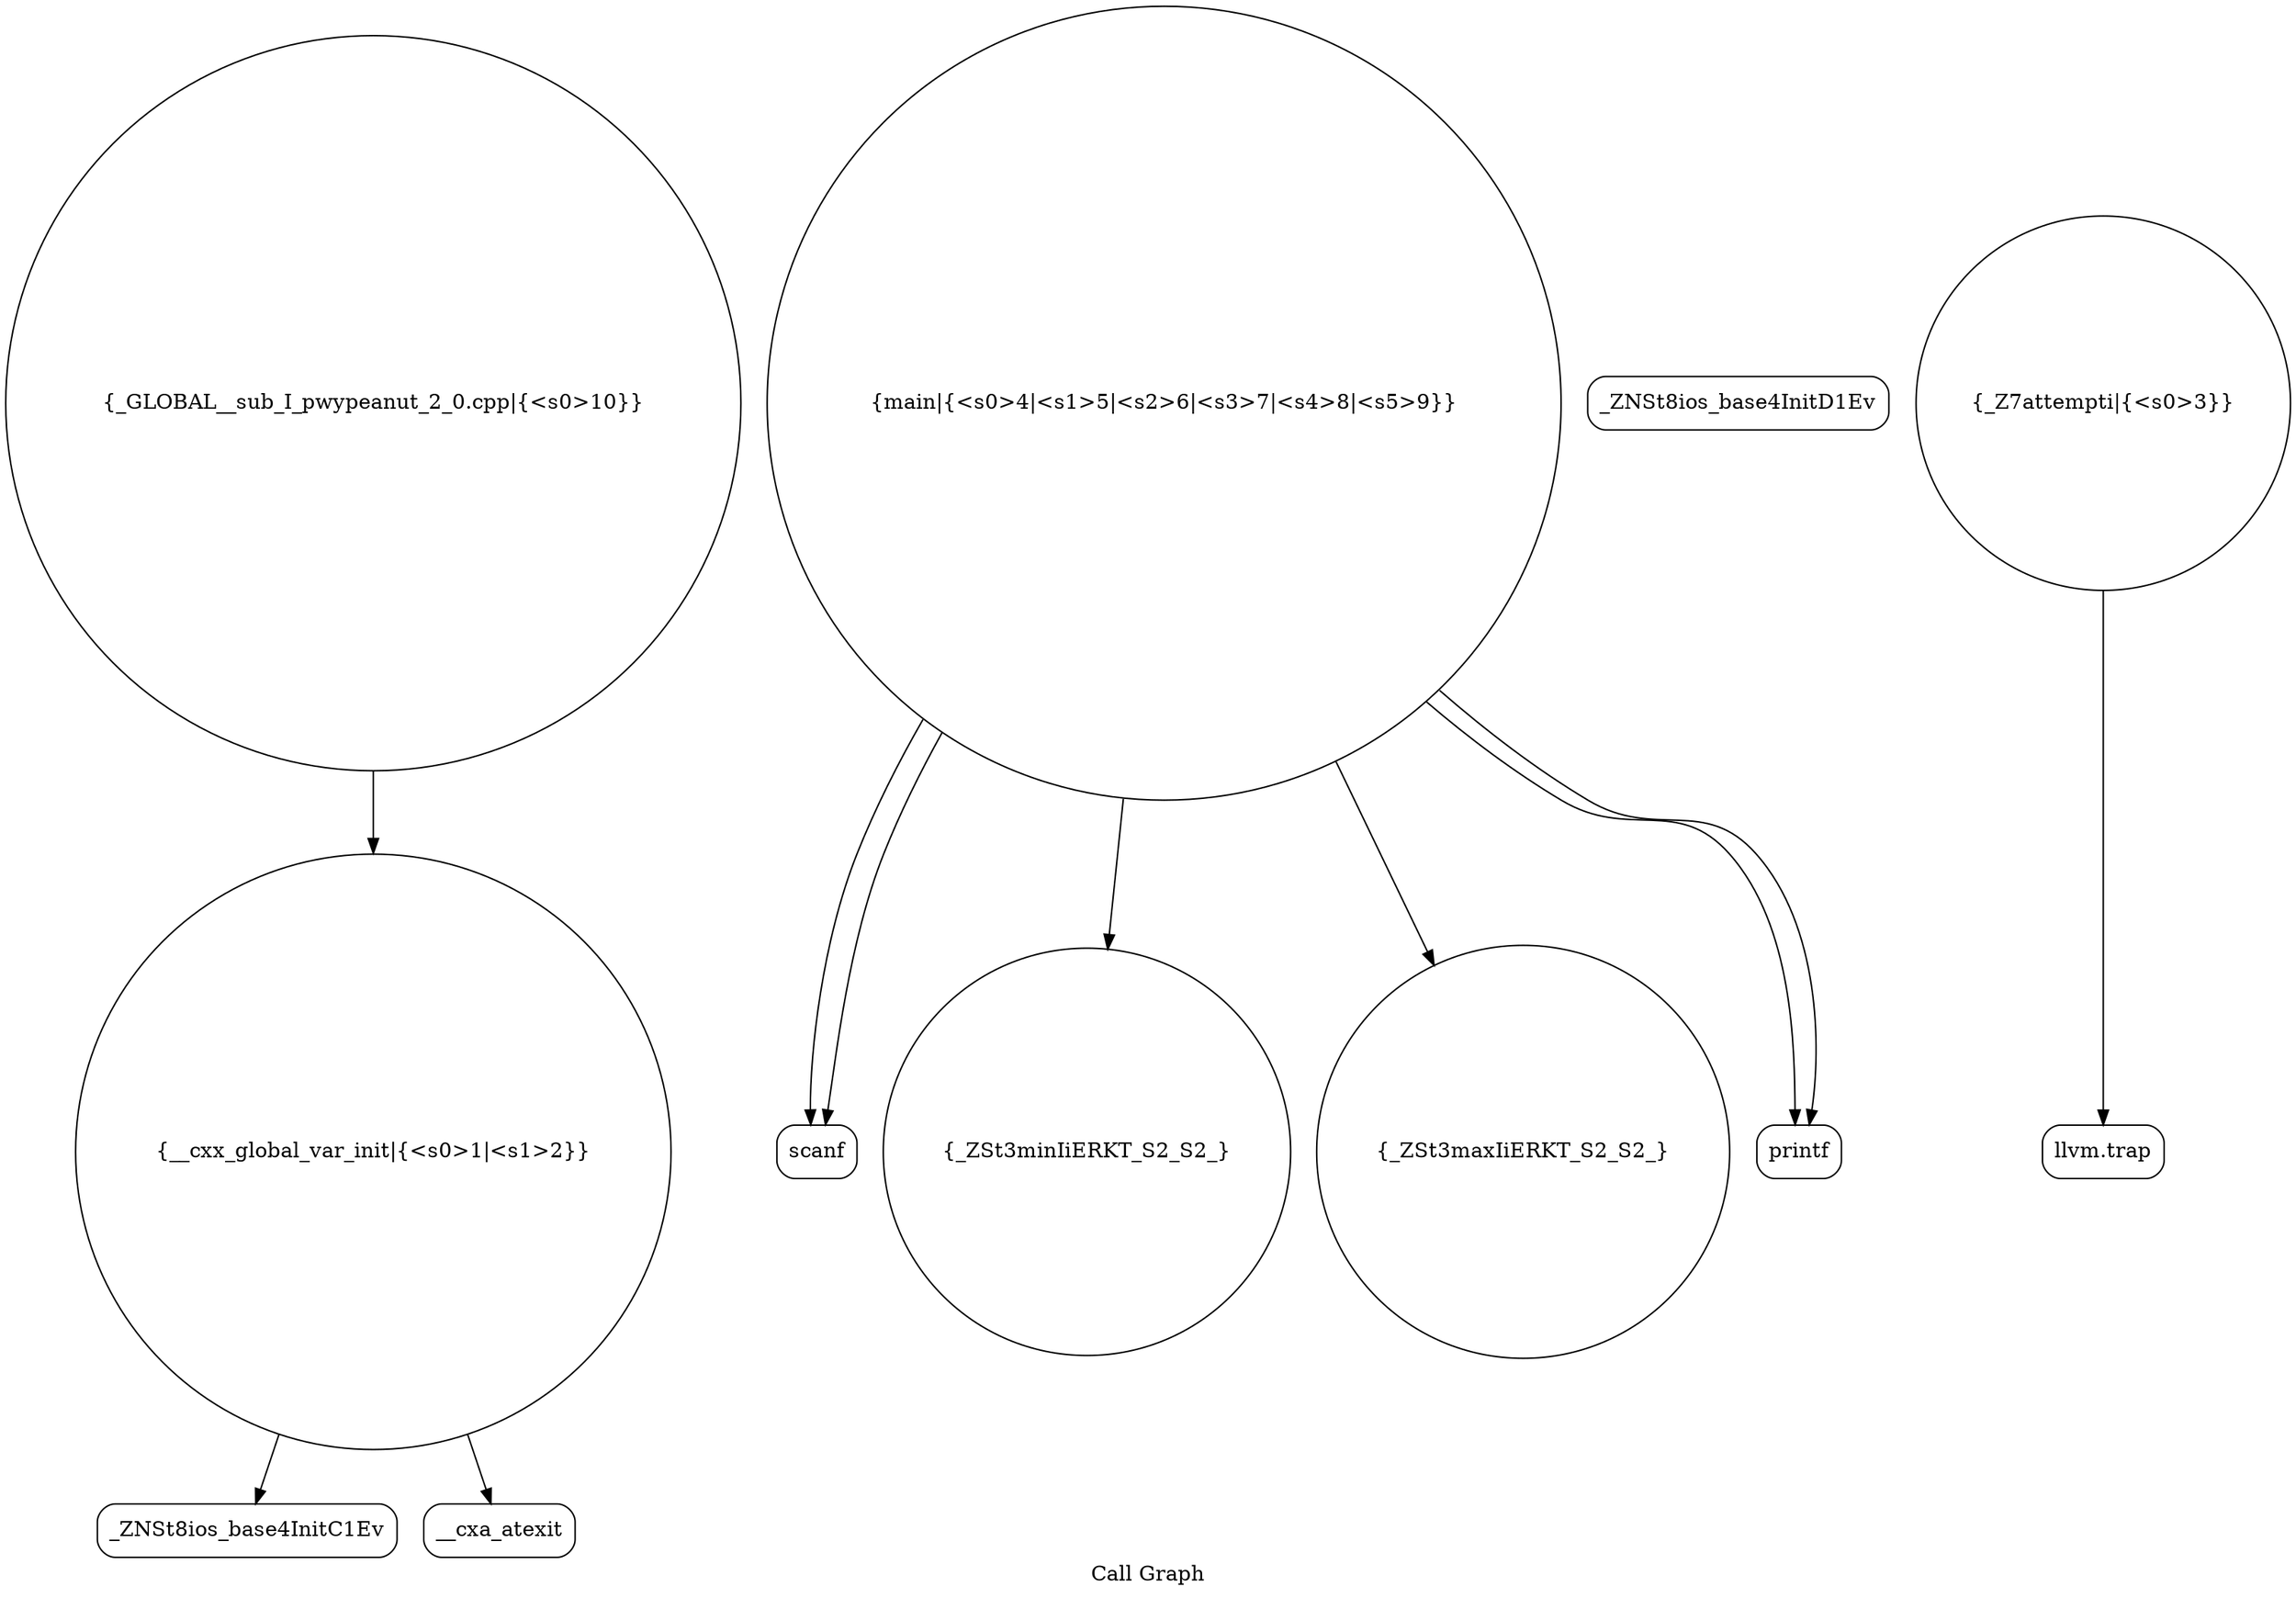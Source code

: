 digraph "Call Graph" {
	label="Call Graph";

	Node0x55a77d929870 [shape=record,shape=circle,label="{__cxx_global_var_init|{<s0>1|<s1>2}}"];
	Node0x55a77d929870:s0 -> Node0x55a77d929d00[color=black];
	Node0x55a77d929870:s1 -> Node0x55a77d929e00[color=black];
	Node0x55a77d92a000 [shape=record,shape=Mrecord,label="{scanf}"];
	Node0x55a77d929d80 [shape=record,shape=Mrecord,label="{_ZNSt8ios_base4InitD1Ev}"];
	Node0x55a77d92a100 [shape=record,shape=circle,label="{_ZSt3minIiERKT_S2_S2_}"];
	Node0x55a77d929e80 [shape=record,shape=circle,label="{_Z7attempti|{<s0>3}}"];
	Node0x55a77d929e80:s0 -> Node0x55a77d929f00[color=black];
	Node0x55a77d92a200 [shape=record,shape=circle,label="{_GLOBAL__sub_I_pwypeanut_2_0.cpp|{<s0>10}}"];
	Node0x55a77d92a200:s0 -> Node0x55a77d929870[color=black];
	Node0x55a77d929f80 [shape=record,shape=circle,label="{main|{<s0>4|<s1>5|<s2>6|<s3>7|<s4>8|<s5>9}}"];
	Node0x55a77d929f80:s0 -> Node0x55a77d92a000[color=black];
	Node0x55a77d929f80:s1 -> Node0x55a77d92a000[color=black];
	Node0x55a77d929f80:s2 -> Node0x55a77d92a080[color=black];
	Node0x55a77d929f80:s3 -> Node0x55a77d92a100[color=black];
	Node0x55a77d929f80:s4 -> Node0x55a77d92a180[color=black];
	Node0x55a77d929f80:s5 -> Node0x55a77d92a180[color=black];
	Node0x55a77d929d00 [shape=record,shape=Mrecord,label="{_ZNSt8ios_base4InitC1Ev}"];
	Node0x55a77d92a080 [shape=record,shape=circle,label="{_ZSt3maxIiERKT_S2_S2_}"];
	Node0x55a77d929e00 [shape=record,shape=Mrecord,label="{__cxa_atexit}"];
	Node0x55a77d92a180 [shape=record,shape=Mrecord,label="{printf}"];
	Node0x55a77d929f00 [shape=record,shape=Mrecord,label="{llvm.trap}"];
}
